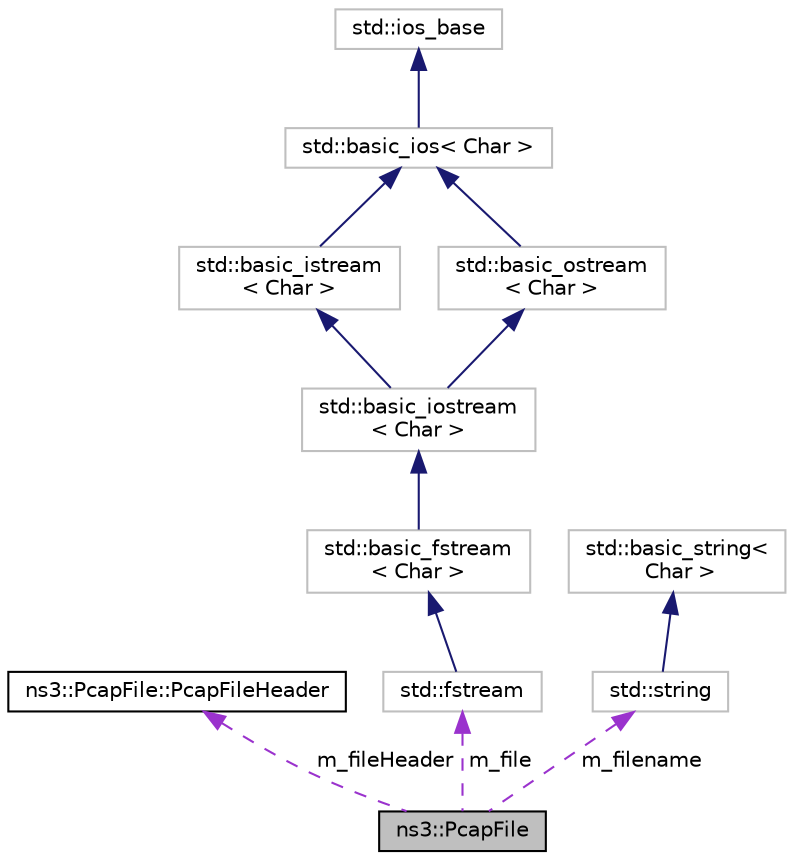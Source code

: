 digraph "ns3::PcapFile"
{
 // LATEX_PDF_SIZE
  edge [fontname="Helvetica",fontsize="10",labelfontname="Helvetica",labelfontsize="10"];
  node [fontname="Helvetica",fontsize="10",shape=record];
  Node1 [label="ns3::PcapFile",height=0.2,width=0.4,color="black", fillcolor="grey75", style="filled", fontcolor="black",tooltip="A class representing a pcap file."];
  Node2 -> Node1 [dir="back",color="darkorchid3",fontsize="10",style="dashed",label=" m_fileHeader" ,fontname="Helvetica"];
  Node2 [label="ns3::PcapFile::PcapFileHeader",height=0.2,width=0.4,color="black", fillcolor="white", style="filled",URL="$structns3_1_1_pcap_file_1_1_pcap_file_header.html",tooltip="Pcap file header."];
  Node3 -> Node1 [dir="back",color="darkorchid3",fontsize="10",style="dashed",label=" m_file" ,fontname="Helvetica"];
  Node3 [label="std::fstream",height=0.2,width=0.4,color="grey75", fillcolor="white", style="filled",tooltip=" "];
  Node4 -> Node3 [dir="back",color="midnightblue",fontsize="10",style="solid",fontname="Helvetica"];
  Node4 [label="std::basic_fstream\l\< Char \>",height=0.2,width=0.4,color="grey75", fillcolor="white", style="filled",tooltip=" "];
  Node5 -> Node4 [dir="back",color="midnightblue",fontsize="10",style="solid",fontname="Helvetica"];
  Node5 [label="std::basic_iostream\l\< Char \>",height=0.2,width=0.4,color="grey75", fillcolor="white", style="filled",tooltip=" "];
  Node6 -> Node5 [dir="back",color="midnightblue",fontsize="10",style="solid",fontname="Helvetica"];
  Node6 [label="std::basic_istream\l\< Char \>",height=0.2,width=0.4,color="grey75", fillcolor="white", style="filled",tooltip=" "];
  Node7 -> Node6 [dir="back",color="midnightblue",fontsize="10",style="solid",fontname="Helvetica"];
  Node7 [label="std::basic_ios\< Char \>",height=0.2,width=0.4,color="grey75", fillcolor="white", style="filled",tooltip=" "];
  Node8 -> Node7 [dir="back",color="midnightblue",fontsize="10",style="solid",fontname="Helvetica"];
  Node8 [label="std::ios_base",height=0.2,width=0.4,color="grey75", fillcolor="white", style="filled",tooltip=" "];
  Node9 -> Node5 [dir="back",color="midnightblue",fontsize="10",style="solid",fontname="Helvetica"];
  Node9 [label="std::basic_ostream\l\< Char \>",height=0.2,width=0.4,color="grey75", fillcolor="white", style="filled",tooltip=" "];
  Node7 -> Node9 [dir="back",color="midnightblue",fontsize="10",style="solid",fontname="Helvetica"];
  Node10 -> Node1 [dir="back",color="darkorchid3",fontsize="10",style="dashed",label=" m_filename" ,fontname="Helvetica"];
  Node10 [label="std::string",height=0.2,width=0.4,color="grey75", fillcolor="white", style="filled",tooltip=" "];
  Node11 -> Node10 [dir="back",color="midnightblue",fontsize="10",style="solid",fontname="Helvetica"];
  Node11 [label="std::basic_string\<\l Char \>",height=0.2,width=0.4,color="grey75", fillcolor="white", style="filled",tooltip=" "];
}
